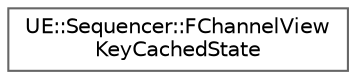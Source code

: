 digraph "Graphical Class Hierarchy"
{
 // INTERACTIVE_SVG=YES
 // LATEX_PDF_SIZE
  bgcolor="transparent";
  edge [fontname=Helvetica,fontsize=10,labelfontname=Helvetica,labelfontsize=10];
  node [fontname=Helvetica,fontsize=10,shape=box,height=0.2,width=0.4];
  rankdir="LR";
  Node0 [id="Node000000",label="UE::Sequencer::FChannelView\lKeyCachedState",height=0.2,width=0.4,color="grey40", fillcolor="white", style="filled",URL="$d4/d62/structUE_1_1Sequencer_1_1FChannelViewKeyCachedState.html",tooltip="Cache structure that stores all the sequencer-specific things that contribute to the cached screen-sp..."];
}

